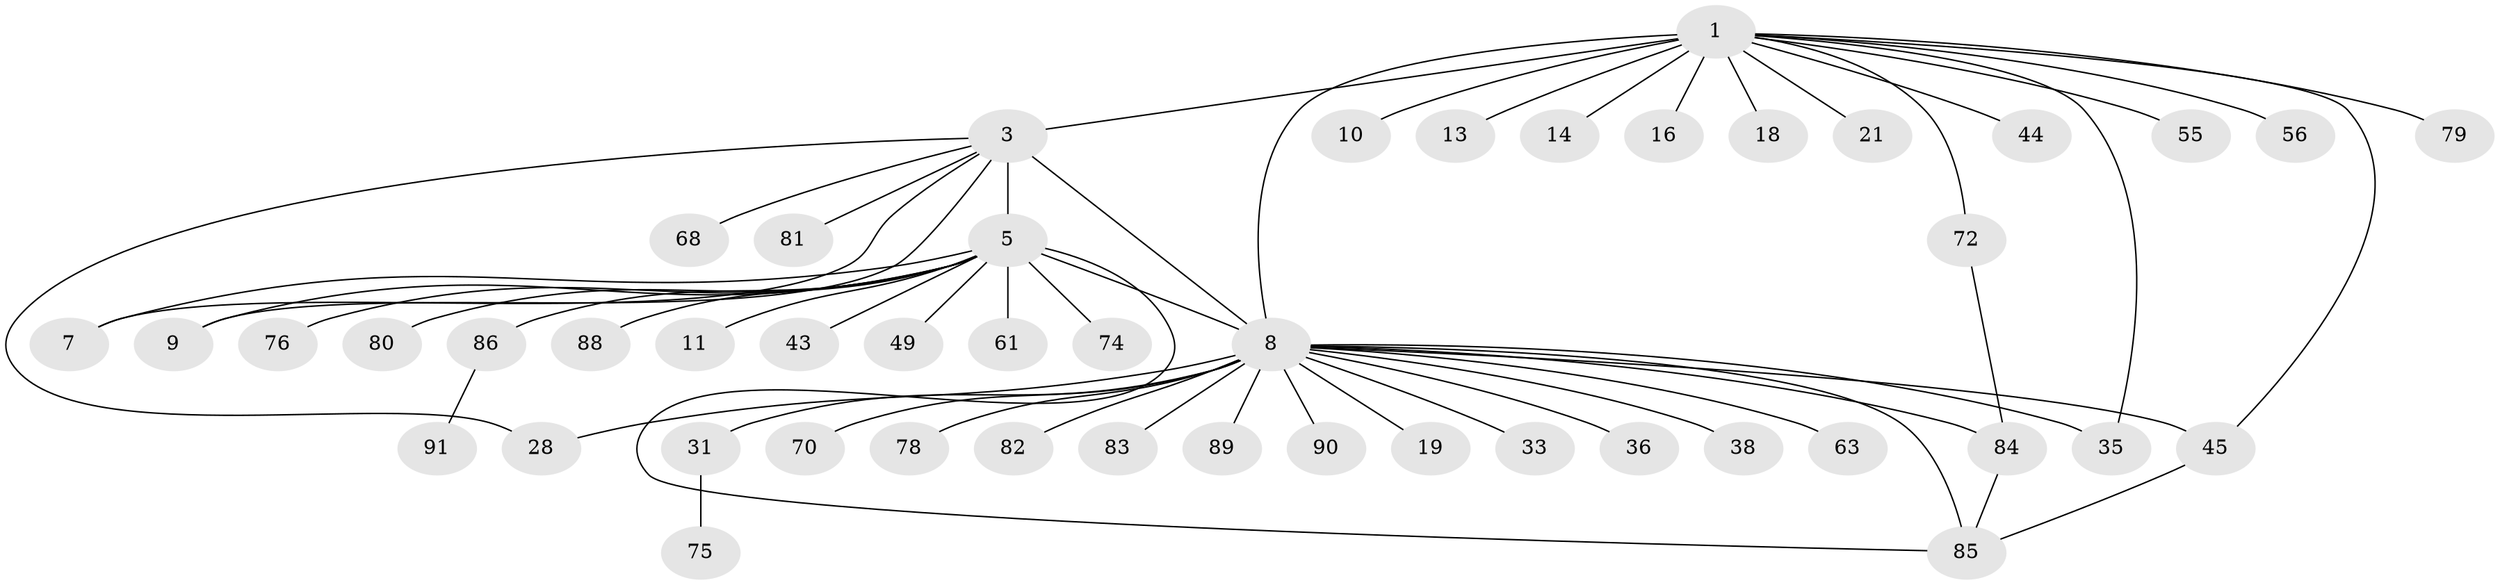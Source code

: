 // original degree distribution, {1: 0.49473684210526314, 20: 0.010526315789473684, 9: 0.010526315789473684, 10: 0.010526315789473684, 13: 0.021052631578947368, 12: 0.010526315789473684, 2: 0.24210526315789474, 14: 0.010526315789473684, 3: 0.1368421052631579, 8: 0.010526315789473684, 4: 0.031578947368421054, 5: 0.010526315789473684}
// Generated by graph-tools (version 1.1) at 2025/18/03/04/25 18:18:12]
// undirected, 47 vertices, 57 edges
graph export_dot {
graph [start="1"]
  node [color=gray90,style=filled];
  1 [super="+2"];
  3 [super="+15+4+62+65"];
  5 [super="+66+23+6+26+59+57+69"];
  7;
  8 [super="+12+20+25+40+37+77+39+32+17"];
  9 [super="+41+48"];
  10;
  11 [super="+87"];
  13;
  14;
  16 [super="+47+42"];
  18;
  19;
  21;
  28;
  31;
  33;
  35;
  36;
  38;
  43;
  44;
  45 [super="+46"];
  49;
  55;
  56;
  61;
  63;
  68;
  70;
  72;
  74;
  75;
  76;
  78;
  79;
  80;
  81;
  82;
  83;
  84;
  85;
  86;
  88;
  89;
  90;
  91;
  1 -- 3 [weight=2];
  1 -- 8 [weight=3];
  1 -- 72;
  1 -- 10;
  1 -- 13;
  1 -- 14;
  1 -- 79;
  1 -- 16;
  1 -- 18;
  1 -- 21;
  1 -- 35;
  1 -- 44;
  1 -- 45;
  1 -- 55;
  1 -- 56;
  3 -- 28;
  3 -- 81;
  3 -- 8 [weight=5];
  3 -- 9;
  3 -- 68;
  3 -- 5 [weight=3];
  3 -- 7;
  5 -- 74;
  5 -- 86;
  5 -- 88;
  5 -- 80;
  5 -- 85;
  5 -- 7;
  5 -- 8 [weight=3];
  5 -- 9;
  5 -- 11;
  5 -- 43;
  5 -- 76;
  5 -- 49;
  5 -- 61 [weight=2];
  8 -- 84 [weight=2];
  8 -- 36;
  8 -- 89;
  8 -- 28;
  8 -- 31;
  8 -- 83;
  8 -- 35;
  8 -- 90;
  8 -- 78;
  8 -- 63;
  8 -- 33;
  8 -- 38;
  8 -- 70;
  8 -- 45;
  8 -- 82;
  8 -- 19;
  8 -- 85;
  31 -- 75;
  45 -- 85;
  72 -- 84;
  84 -- 85;
  86 -- 91;
}
